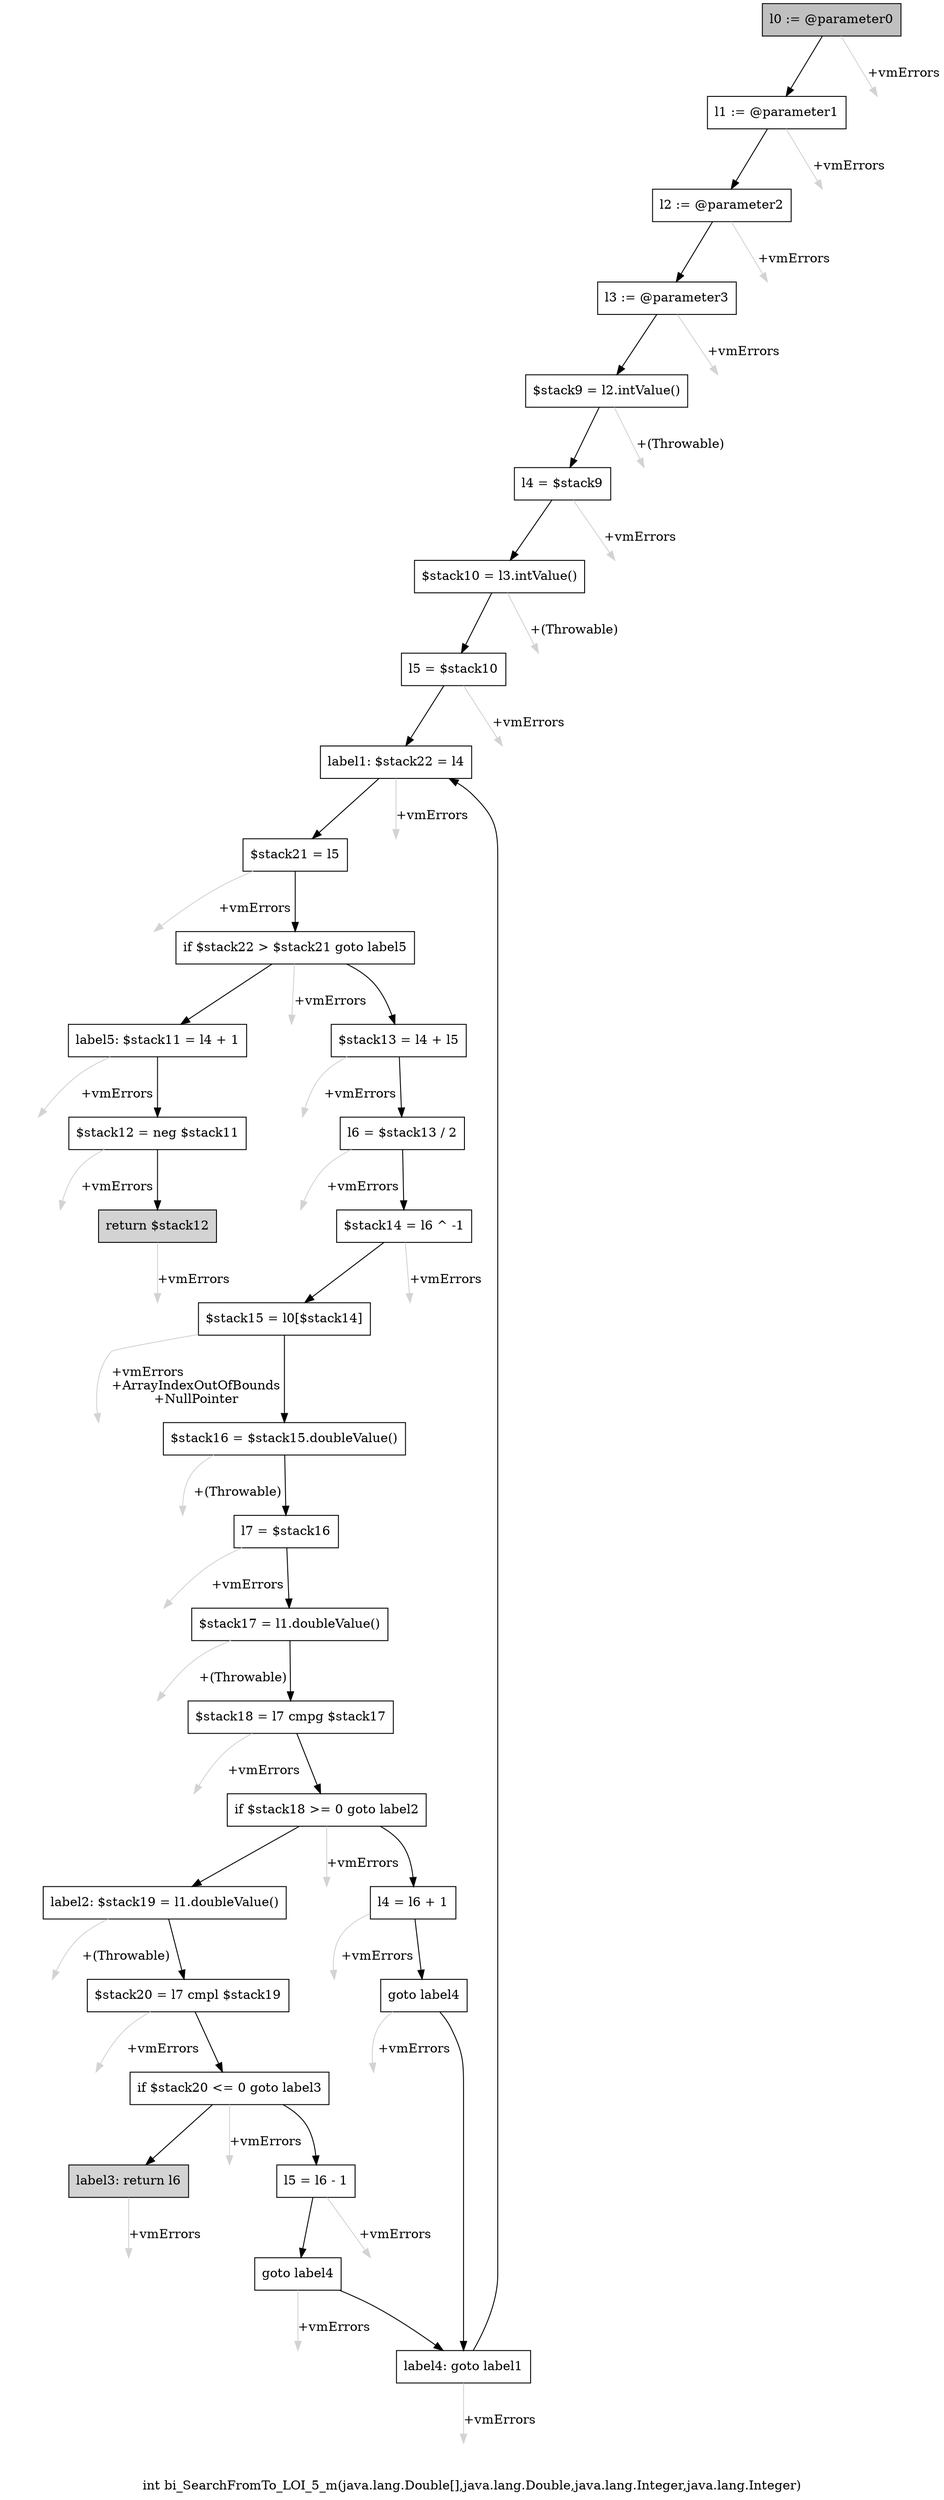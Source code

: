 digraph "int bi_SearchFromTo_LOI_5_m(java.lang.Double[],java.lang.Double,java.lang.Integer,java.lang.Integer)" {
    label="int bi_SearchFromTo_LOI_5_m(java.lang.Double[],java.lang.Double,java.lang.Integer,java.lang.Integer)";
    node [shape=box];
    "0" [style=filled,fillcolor=gray,label="l0 := @parameter0",];
    "1" [label="l1 := @parameter1",];
    "0"->"1" [color=black,];
    "32" [style=invis,label="Esc",];
    "0"->"32" [color=lightgray,label="\l+vmErrors",];
    "2" [label="l2 := @parameter2",];
    "1"->"2" [color=black,];
    "33" [style=invis,label="Esc",];
    "1"->"33" [color=lightgray,label="\l+vmErrors",];
    "3" [label="l3 := @parameter3",];
    "2"->"3" [color=black,];
    "34" [style=invis,label="Esc",];
    "2"->"34" [color=lightgray,label="\l+vmErrors",];
    "4" [label="$stack9 = l2.intValue()",];
    "3"->"4" [color=black,];
    "35" [style=invis,label="Esc",];
    "3"->"35" [color=lightgray,label="\l+vmErrors",];
    "5" [label="l4 = $stack9",];
    "4"->"5" [color=black,];
    "36" [style=invis,label="Esc",];
    "4"->"36" [color=lightgray,label="\l+(Throwable)",];
    "6" [label="$stack10 = l3.intValue()",];
    "5"->"6" [color=black,];
    "37" [style=invis,label="Esc",];
    "5"->"37" [color=lightgray,label="\l+vmErrors",];
    "7" [label="l5 = $stack10",];
    "6"->"7" [color=black,];
    "38" [style=invis,label="Esc",];
    "6"->"38" [color=lightgray,label="\l+(Throwable)",];
    "8" [label="label1: $stack22 = l4",];
    "7"->"8" [color=black,];
    "39" [style=invis,label="Esc",];
    "7"->"39" [color=lightgray,label="\l+vmErrors",];
    "9" [label="$stack21 = l5",];
    "8"->"9" [color=black,];
    "40" [style=invis,label="Esc",];
    "8"->"40" [color=lightgray,label="\l+vmErrors",];
    "10" [label="if $stack22 > $stack21 goto label5",];
    "9"->"10" [color=black,];
    "41" [style=invis,label="Esc",];
    "9"->"41" [color=lightgray,label="\l+vmErrors",];
    "11" [label="$stack13 = l4 + l5",];
    "10"->"11" [color=black,];
    "29" [label="label5: $stack11 = l4 + 1",];
    "10"->"29" [color=black,];
    "42" [style=invis,label="Esc",];
    "10"->"42" [color=lightgray,label="\l+vmErrors",];
    "12" [label="l6 = $stack13 / 2",];
    "11"->"12" [color=black,];
    "43" [style=invis,label="Esc",];
    "11"->"43" [color=lightgray,label="\l+vmErrors",];
    "13" [label="$stack14 = l6 ^ -1",];
    "12"->"13" [color=black,];
    "44" [style=invis,label="Esc",];
    "12"->"44" [color=lightgray,label="\l+vmErrors",];
    "14" [label="$stack15 = l0[$stack14]",];
    "13"->"14" [color=black,];
    "45" [style=invis,label="Esc",];
    "13"->"45" [color=lightgray,label="\l+vmErrors",];
    "15" [label="$stack16 = $stack15.doubleValue()",];
    "14"->"15" [color=black,];
    "46" [style=invis,label="Esc",];
    "14"->"46" [color=lightgray,label="\l+vmErrors\l+ArrayIndexOutOfBounds\l+NullPointer",];
    "16" [label="l7 = $stack16",];
    "15"->"16" [color=black,];
    "47" [style=invis,label="Esc",];
    "15"->"47" [color=lightgray,label="\l+(Throwable)",];
    "17" [label="$stack17 = l1.doubleValue()",];
    "16"->"17" [color=black,];
    "48" [style=invis,label="Esc",];
    "16"->"48" [color=lightgray,label="\l+vmErrors",];
    "18" [label="$stack18 = l7 cmpg $stack17",];
    "17"->"18" [color=black,];
    "49" [style=invis,label="Esc",];
    "17"->"49" [color=lightgray,label="\l+(Throwable)",];
    "19" [label="if $stack18 >= 0 goto label2",];
    "18"->"19" [color=black,];
    "50" [style=invis,label="Esc",];
    "18"->"50" [color=lightgray,label="\l+vmErrors",];
    "20" [label="l4 = l6 + 1",];
    "19"->"20" [color=black,];
    "22" [label="label2: $stack19 = l1.doubleValue()",];
    "19"->"22" [color=black,];
    "51" [style=invis,label="Esc",];
    "19"->"51" [color=lightgray,label="\l+vmErrors",];
    "21" [label="goto label4",];
    "20"->"21" [color=black,];
    "52" [style=invis,label="Esc",];
    "20"->"52" [color=lightgray,label="\l+vmErrors",];
    "28" [label="label4: goto label1",];
    "21"->"28" [color=black,];
    "53" [style=invis,label="Esc",];
    "21"->"53" [color=lightgray,label="\l+vmErrors",];
    "23" [label="$stack20 = l7 cmpl $stack19",];
    "22"->"23" [color=black,];
    "54" [style=invis,label="Esc",];
    "22"->"54" [color=lightgray,label="\l+(Throwable)",];
    "24" [label="if $stack20 <= 0 goto label3",];
    "23"->"24" [color=black,];
    "55" [style=invis,label="Esc",];
    "23"->"55" [color=lightgray,label="\l+vmErrors",];
    "25" [label="l5 = l6 - 1",];
    "24"->"25" [color=black,];
    "27" [style=filled,fillcolor=lightgray,label="label3: return l6",];
    "24"->"27" [color=black,];
    "56" [style=invis,label="Esc",];
    "24"->"56" [color=lightgray,label="\l+vmErrors",];
    "26" [label="goto label4",];
    "25"->"26" [color=black,];
    "57" [style=invis,label="Esc",];
    "25"->"57" [color=lightgray,label="\l+vmErrors",];
    "26"->"28" [color=black,];
    "58" [style=invis,label="Esc",];
    "26"->"58" [color=lightgray,label="\l+vmErrors",];
    "59" [style=invis,label="Esc",];
    "27"->"59" [color=lightgray,label="\l+vmErrors",];
    "28"->"8" [color=black,];
    "60" [style=invis,label="Esc",];
    "28"->"60" [color=lightgray,label="\l+vmErrors",];
    "30" [label="$stack12 = neg $stack11",];
    "29"->"30" [color=black,];
    "61" [style=invis,label="Esc",];
    "29"->"61" [color=lightgray,label="\l+vmErrors",];
    "31" [style=filled,fillcolor=lightgray,label="return $stack12",];
    "30"->"31" [color=black,];
    "62" [style=invis,label="Esc",];
    "30"->"62" [color=lightgray,label="\l+vmErrors",];
    "63" [style=invis,label="Esc",];
    "31"->"63" [color=lightgray,label="\l+vmErrors",];
}
